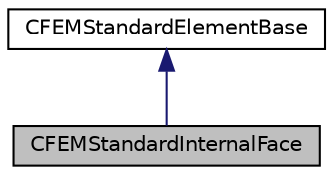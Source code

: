 digraph "CFEMStandardInternalFace"
{
 // LATEX_PDF_SIZE
  edge [fontname="Helvetica",fontsize="10",labelfontname="Helvetica",labelfontsize="10"];
  node [fontname="Helvetica",fontsize="10",shape=record];
  Node1 [label="CFEMStandardInternalFace",height=0.2,width=0.4,color="black", fillcolor="grey75", style="filled", fontcolor="black",tooltip="Class to define a FEM standard internal face."];
  Node2 -> Node1 [dir="back",color="midnightblue",fontsize="10",style="solid",fontname="Helvetica"];
  Node2 [label="CFEMStandardElementBase",height=0.2,width=0.4,color="black", fillcolor="white", style="filled",URL="$classCFEMStandardElementBase.html",tooltip="Base class for a FEM standard element."];
}
